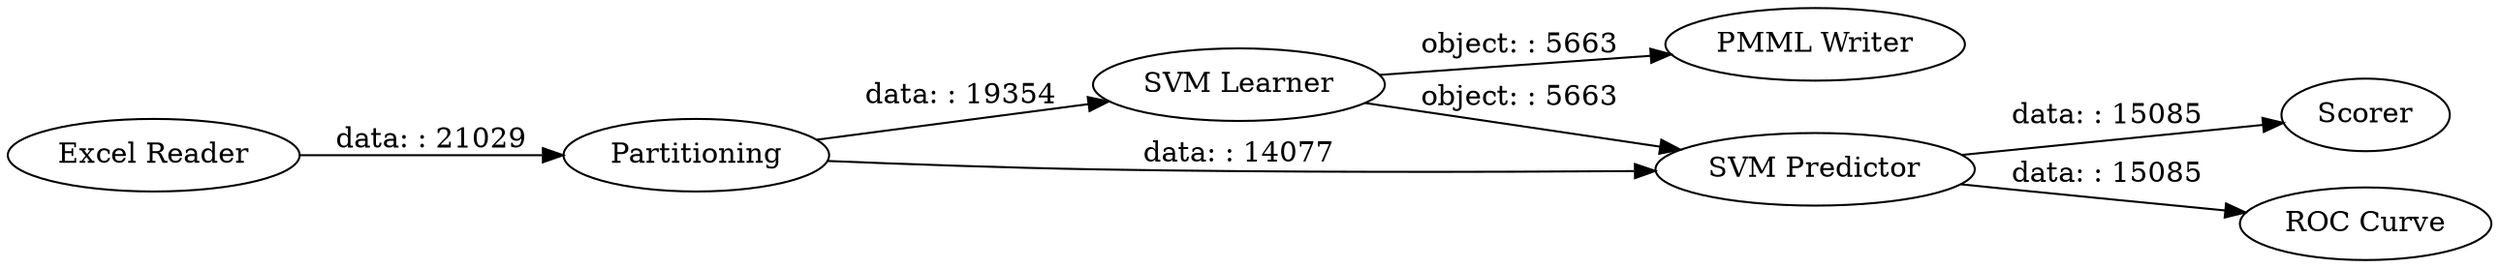 digraph {
	"-1694295049992074914_7" [label="PMML Writer"]
	"-1694295049992074914_1" [label="Excel Reader"]
	"-1694295049992074914_3" [label="SVM Learner"]
	"-1694295049992074914_2" [label=Partitioning]
	"-1694295049992074914_5" [label=Scorer]
	"-1694295049992074914_4" [label="SVM Predictor"]
	"-1694295049992074914_6" [label="ROC Curve"]
	"-1694295049992074914_3" -> "-1694295049992074914_4" [label="object: : 5663"]
	"-1694295049992074914_2" -> "-1694295049992074914_3" [label="data: : 19354"]
	"-1694295049992074914_4" -> "-1694295049992074914_6" [label="data: : 15085"]
	"-1694295049992074914_3" -> "-1694295049992074914_7" [label="object: : 5663"]
	"-1694295049992074914_2" -> "-1694295049992074914_4" [label="data: : 14077"]
	"-1694295049992074914_4" -> "-1694295049992074914_5" [label="data: : 15085"]
	"-1694295049992074914_1" -> "-1694295049992074914_2" [label="data: : 21029"]
	rankdir=LR
}
